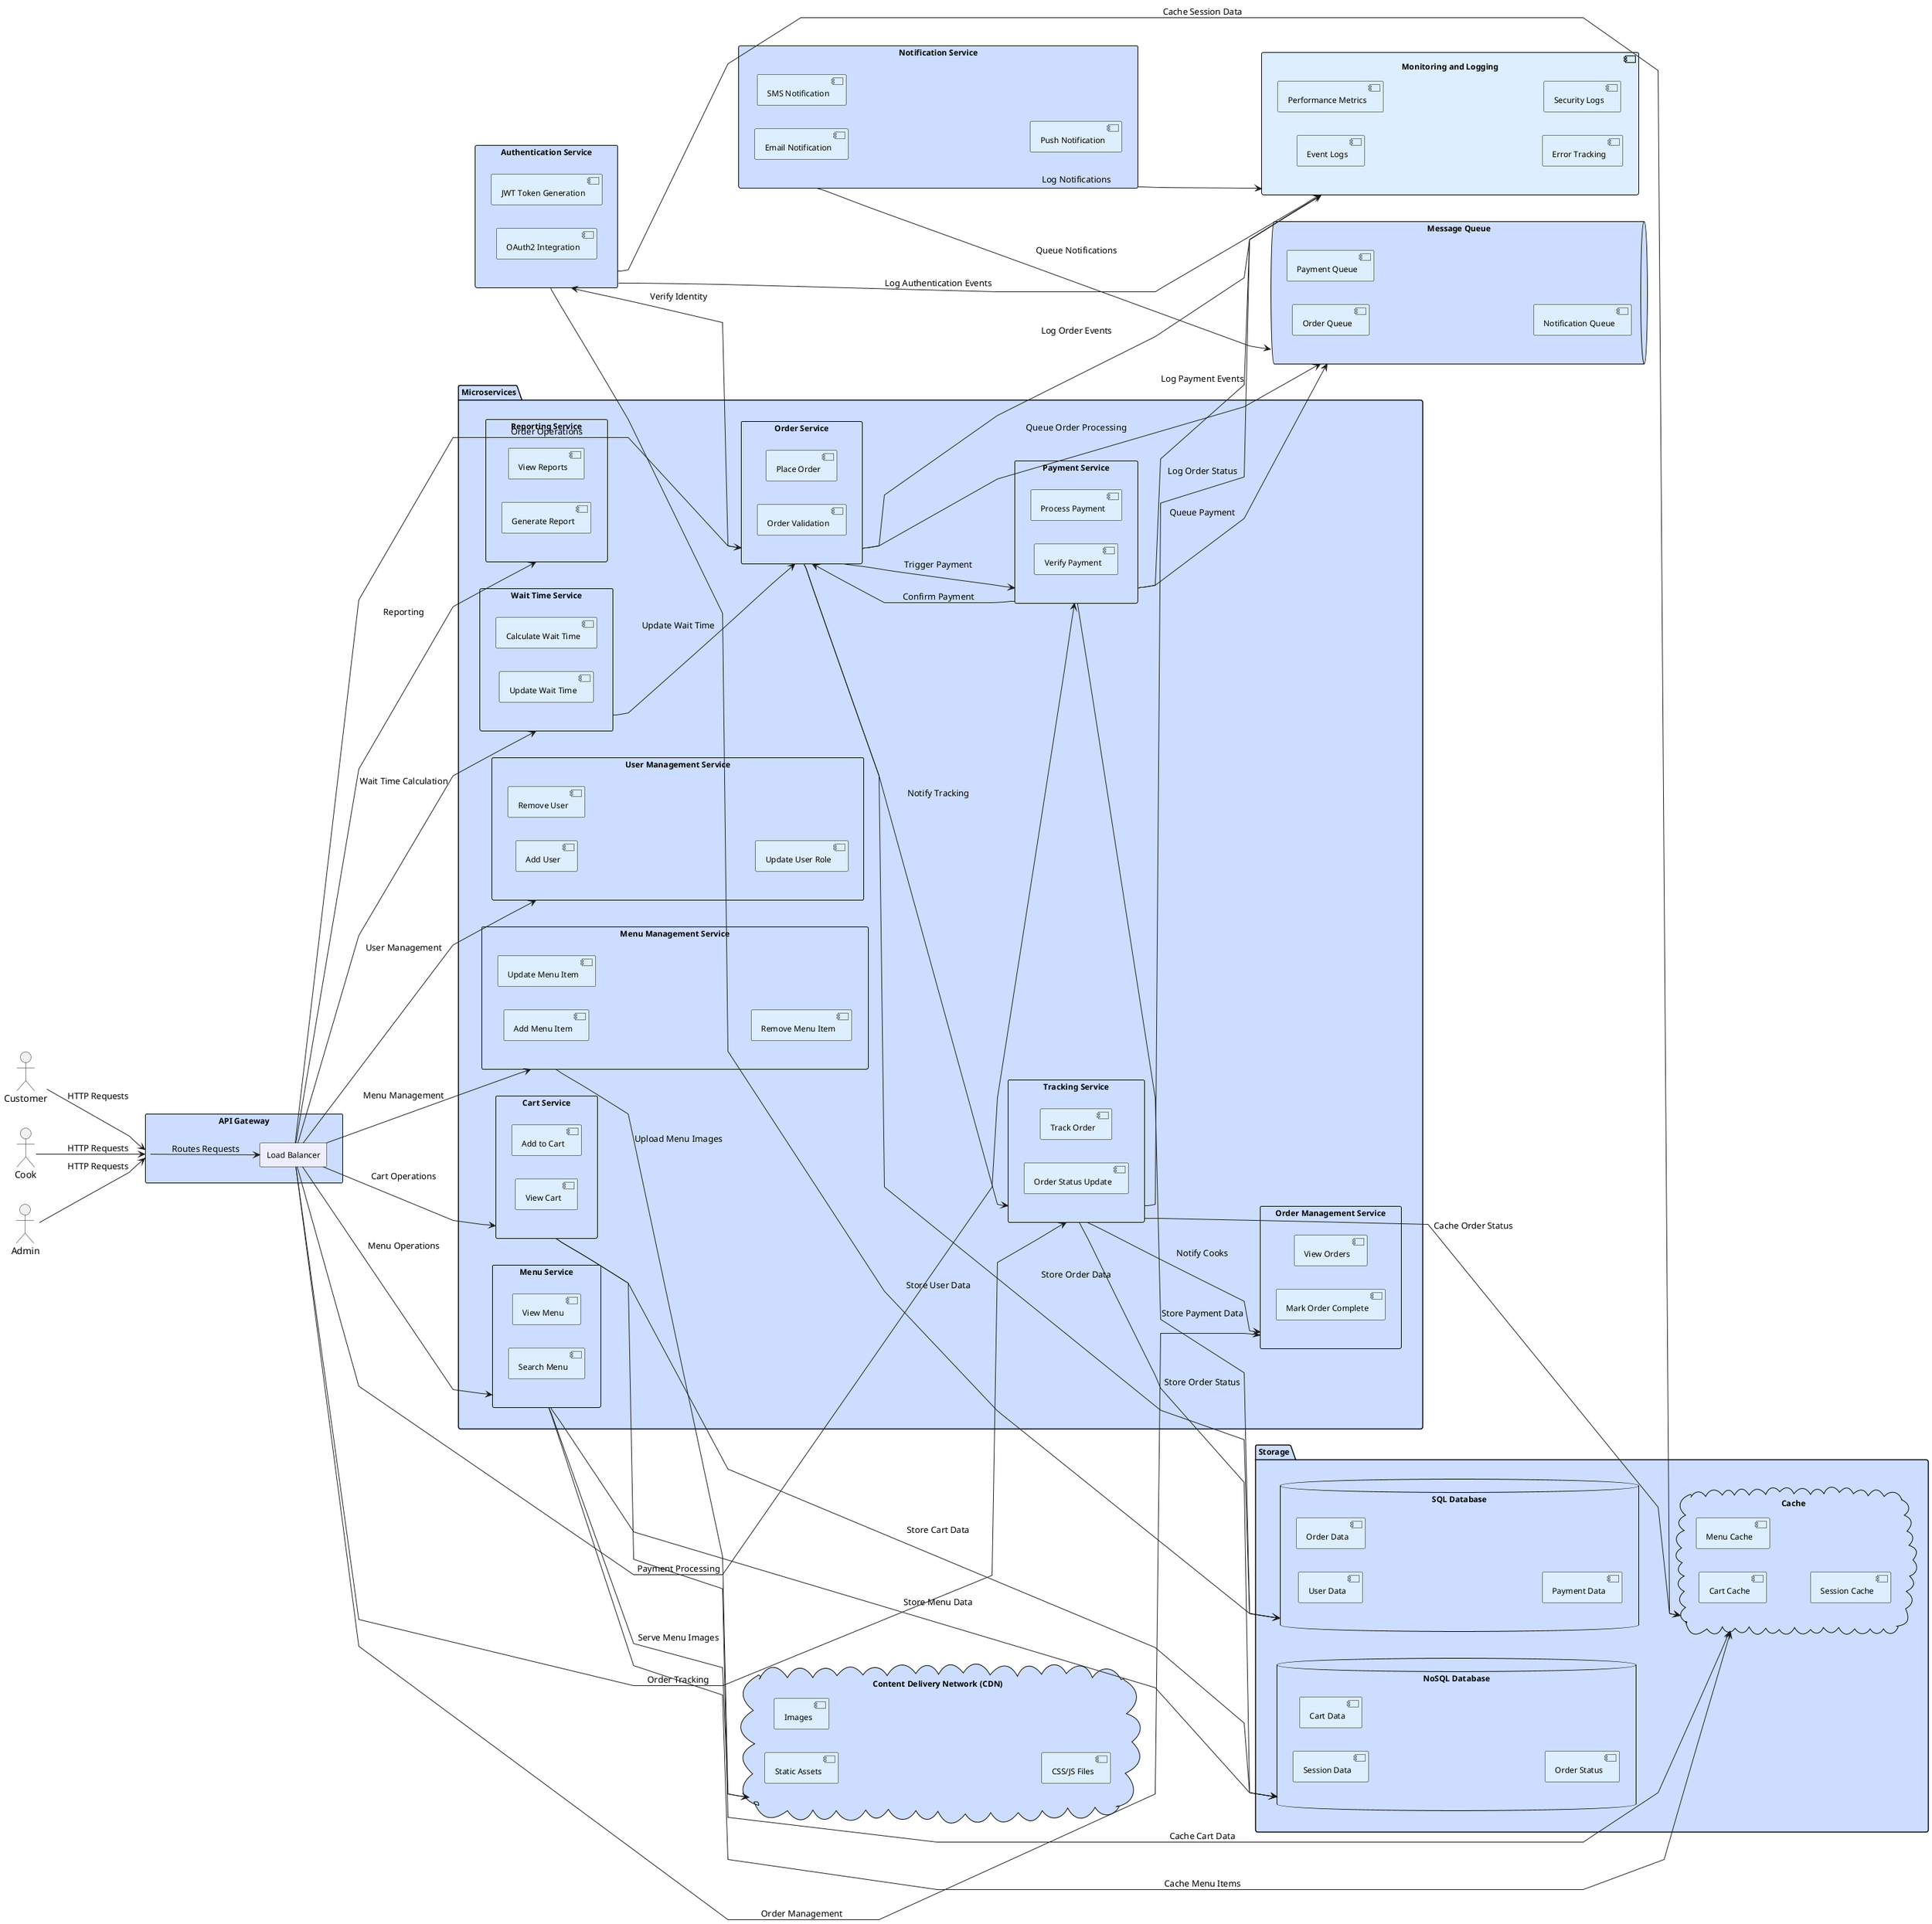 @startuml systemArch
!define RECTANGLE_SIZE 120
!define RECT_COLOR #EEEEFF
!define SERVICE_COLOR #CCDDFF
!define DB_COLOR #FFDDDD
!define CACHE_COLOR #FFFFDD
!define QUEUE_COLOR #EEDDFF
!define MONITORING_COLOR #DDEEFF
left to right direction
skinparam Linetype polyline
skinparam rectangle {
    BackgroundColor RECT_COLOR
    BorderColor black
    FontSize 12
    FontName Arial
}

skinparam database {
    BackgroundColor DB_COLOR
    BorderColor black
    FontSize 12
    FontName Arial
}

skinparam cloud {
    BackgroundColor CACHE_COLOR
    BorderColor black
    FontSize 12
    FontName Arial
}

skinparam queue {
    BackgroundColor QUEUE_COLOR
    BorderColor black
    FontSize 12
    FontName Arial
}

skinparam package {
    BackgroundColor SERVICE_COLOR
    BorderColor black
    FontSize 12
    FontName Arial
}

skinparam component {
    BackgroundColor MONITORING_COLOR
    BorderColor black
    FontSize 12
    FontName Arial
}

actor Customer
actor Cook
actor Admin

rectangle "API Gateway" as APIGateway {
    rectangle "Load Balancer" as LB
}

rectangle "Authentication Service" as AuthService {
    [JWT Token Generation]
    [OAuth2 Integration]
}

rectangle "Notification Service" as NotificationService {
    [Email Notification]
    [SMS Notification]
    [Push Notification]
}
cloud "Content Delivery Network (CDN)" as CDN {
    [Static Assets]
    [Images]
    [CSS/JS Files]
}
package "Microservices" as MS {
    rectangle "Cart Service" as CartService {
        [Add to Cart]
        [View Cart]
    }
    rectangle "Menu Service" as MenuService {
        [View Menu]
        [Search Menu]
    }
    rectangle "Order Service" as OrderService {
        [Place Order]
        [Order Validation]
    }
    rectangle "Wait Time Service" as WaitTimeService {
        [Calculate Wait Time]
        [Update Wait Time]
    }
    rectangle "Payment Service" as PaymentService {
        [Process Payment]
        [Verify Payment]
    }
    rectangle "Tracking Service" as TrackingService {
        [Track Order]
        [Order Status Update]
    }
    rectangle "Order Management Service" as OrderManagementService {
        [View Orders]
        [Mark Order Complete]
    }
    rectangle "User Management Service" as UserManagementService {
        [Add User]
        [Remove User]
        [Update User Role]
    }
    rectangle "Menu Management Service" as MenuManagementService {
        [Add Menu Item]
        [Update Menu Item]
        [Remove Menu Item]
    }
    rectangle "Reporting Service" as ReportingService {
        [View Reports]
        [Generate Report]
    }
}




component "Monitoring and Logging" as MonitoringLogging {
    [Event Logs]
    [Performance Metrics]
    [Error Tracking]
    [Security Logs]
}

package "Storage" as database{
    database "SQL Database" as SQLDB {
        [User Data]
        [Order Data]
        [Payment Data]
    }

    database "NoSQL Database" as NoSQLDB {
        [Session Data]
        [Cart Data]
        [Order Status]
    }

    cloud "Cache" as Cache {
        [Cart Cache]
        [Menu Cache]
        [Session Cache]
    }


}

queue "Message Queue" as MessageQueue {
    [Order Queue]
    [Payment Queue]
    [Notification Queue]
}


'----User Interaction----
Customer --> APIGateway : HTTP Requests
Cook --> APIGateway : HTTP Requests
Admin --> APIGateway : HTTP Requests

'----API Gateway to Services----
APIGateway --> LB : Routes Requests

LB --> CartService : Cart Operations
LB --> MenuService : Menu Operations
LB --> OrderService : Order Operations
LB --> WaitTimeService : Wait Time Calculation
LB --> PaymentService : Payment Processing
LB --> TrackingService : Order Tracking
LB --> OrderManagementService : Order Management
LB --> UserManagementService : User Management
LB --> MenuManagementService : Menu Management
LB --> ReportingService : Reporting

'----Service to Service Communication----
OrderService -u-> AuthService : Verify Identity
OrderService --> PaymentService : Trigger Payment
PaymentService --> OrderService : Confirm Payment
OrderService --> TrackingService : Notify Tracking
TrackingService --> OrderManagementService : Notify Cooks
WaitTimeService --> OrderService : Update Wait Time

'----Service to Cache Communication----
CartService --> Cache : Cache Cart Data
MenuService --> Cache : Cache Menu Items
TrackingService --> Cache : Cache Order Status
AuthService --> Cache : Cache Session Data

'----Service to Database Communication----
AuthService --> SQLDB : Store User Data
OrderService --> SQLDB : Store Order Data
PaymentService --> SQLDB : Store Payment Data
TrackingService --> NoSQLDB : Store Order Status
CartService --> NoSQLDB : Store Cart Data
MenuService --> NoSQLDB : Store Menu Data

'----Service to Message Queue Communication----
OrderService --> MessageQueue : Queue Order Processing
PaymentService --> MessageQueue : Queue Payment
NotificationService --> MessageQueue : Queue Notifications

'----Service to CDN Communication----
MenuService --> CDN : Serve Menu Images
MenuManagementService --> CDN : Upload Menu Images

'----Service to Monitoring and Logging Communication----
AuthService --> MonitoringLogging : Log Authentication Events
OrderService --> MonitoringLogging : Log Order Events
PaymentService --> MonitoringLogging : Log Payment Events
TrackingService --> MonitoringLogging : Log Order Status
NotificationService --> MonitoringLogging : Log Notifications

@enduml
